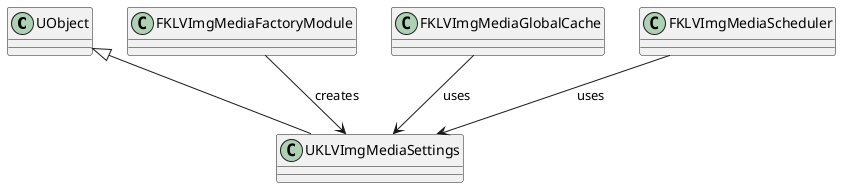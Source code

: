 
@startuml
UObject <|-- UKLVImgMediaSettings
FKLVImgMediaFactoryModule --> UKLVImgMediaSettings : creates 
FKLVImgMediaGlobalCache --> UKLVImgMediaSettings : uses 
FKLVImgMediaScheduler --> UKLVImgMediaSettings : uses 

@enduml
